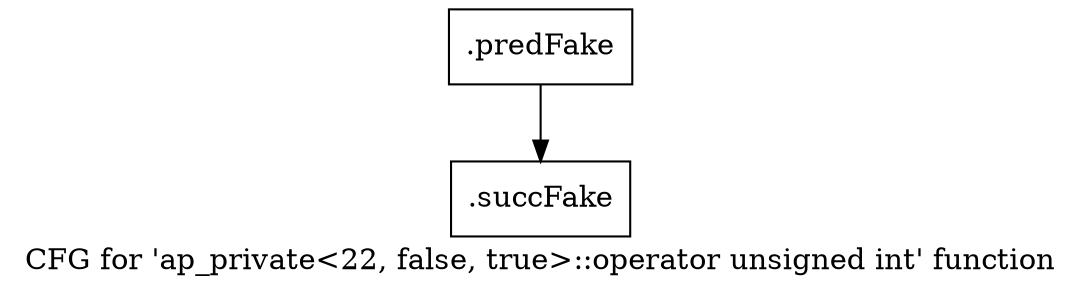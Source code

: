 digraph "CFG for 'ap_private\<22, false, true\>::operator unsigned int' function" {
	label="CFG for 'ap_private\<22, false, true\>::operator unsigned int' function";

	Node0x5777780 [shape=record,filename="",linenumber="",label="{.predFake}"];
	Node0x5777780 -> Node0x50e7f20[ callList="" memoryops="" filename="/mnt/xilinx/Vitis_HLS/2021.2/include/etc/ap_private.h" execusionnum="1"];
	Node0x50e7f20 [shape=record,filename="/mnt/xilinx/Vitis_HLS/2021.2/include/etc/ap_private.h",linenumber="1937",label="{.succFake}"];
}

